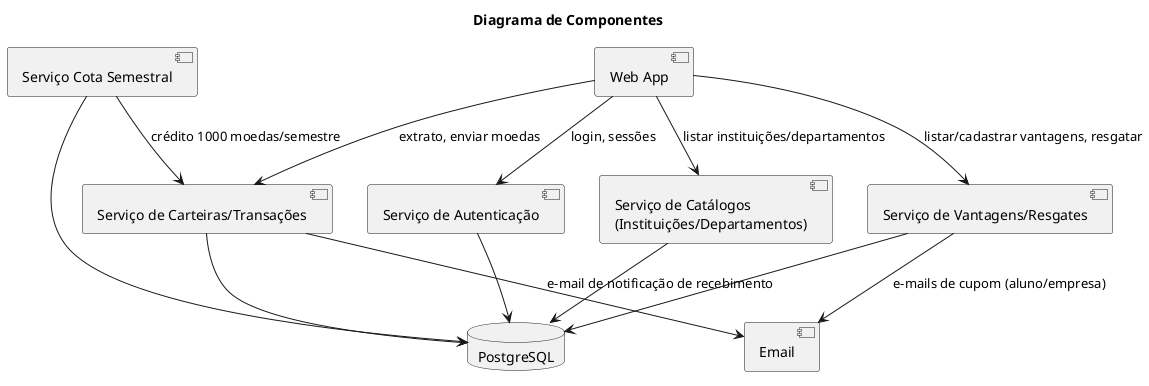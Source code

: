 @startuml
title Diagrama de Componentes

component "Web App" as Web
component "Serviço de Autenticação" as Auth
component "Serviço de Carteiras/Transações" as Wallet
component "Serviço de Vantagens/Resgates" as Benefits
component "Serviço de Catálogos\n(Instituições/Departamentos)" as Catalog
component "Serviço Cota Semestral" as Job
database "PostgreSQL" as DB
component "Email" as Mail

Web --> Auth : login, sessões
Web --> Wallet : extrato, enviar moedas
Web --> Benefits : listar/cadastrar vantagens, resgatar
Web --> Catalog : listar instituições/departamentos
Job --> Wallet : crédito 1000 moedas/semestre
Benefits --> Mail : e-mails de cupom (aluno/empresa)
Wallet --> Mail : e-mail de notificação de recebimento
Auth --> DB
Wallet --> DB
Benefits --> DB
Catalog --> DB
Job --> DB
@enduml
